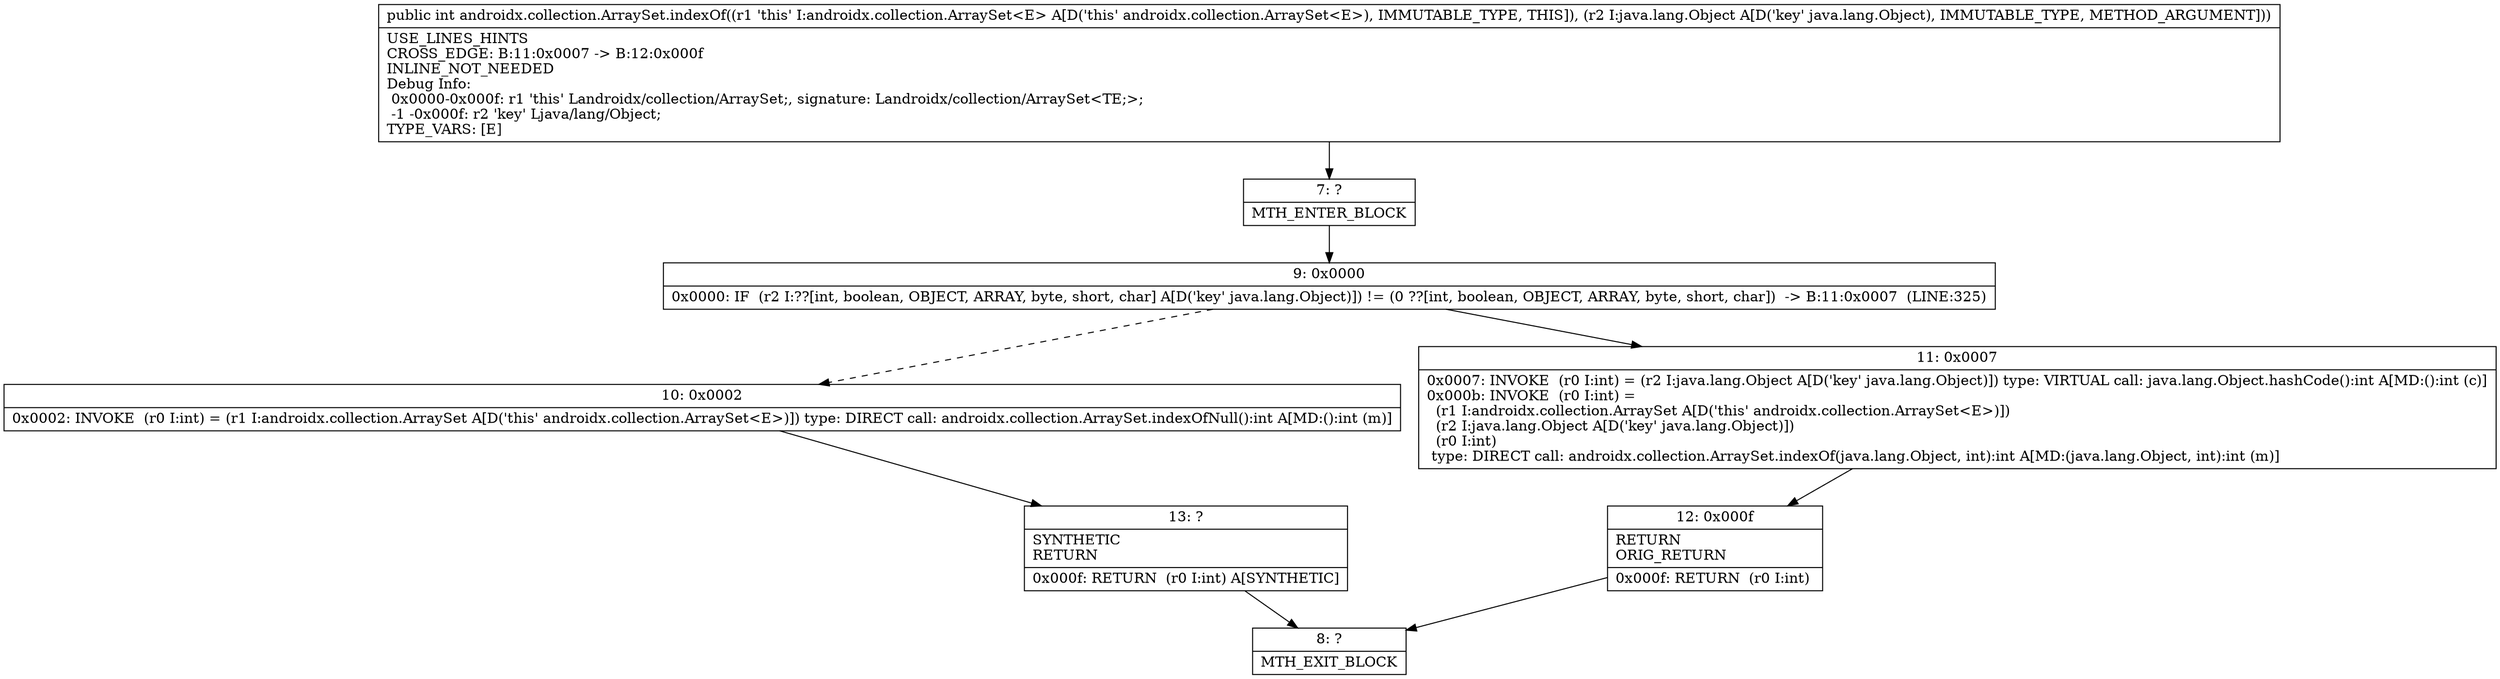 digraph "CFG forandroidx.collection.ArraySet.indexOf(Ljava\/lang\/Object;)I" {
Node_7 [shape=record,label="{7\:\ ?|MTH_ENTER_BLOCK\l}"];
Node_9 [shape=record,label="{9\:\ 0x0000|0x0000: IF  (r2 I:??[int, boolean, OBJECT, ARRAY, byte, short, char] A[D('key' java.lang.Object)]) != (0 ??[int, boolean, OBJECT, ARRAY, byte, short, char])  \-\> B:11:0x0007  (LINE:325)\l}"];
Node_10 [shape=record,label="{10\:\ 0x0002|0x0002: INVOKE  (r0 I:int) = (r1 I:androidx.collection.ArraySet A[D('this' androidx.collection.ArraySet\<E\>)]) type: DIRECT call: androidx.collection.ArraySet.indexOfNull():int A[MD:():int (m)]\l}"];
Node_13 [shape=record,label="{13\:\ ?|SYNTHETIC\lRETURN\l|0x000f: RETURN  (r0 I:int) A[SYNTHETIC]\l}"];
Node_8 [shape=record,label="{8\:\ ?|MTH_EXIT_BLOCK\l}"];
Node_11 [shape=record,label="{11\:\ 0x0007|0x0007: INVOKE  (r0 I:int) = (r2 I:java.lang.Object A[D('key' java.lang.Object)]) type: VIRTUAL call: java.lang.Object.hashCode():int A[MD:():int (c)]\l0x000b: INVOKE  (r0 I:int) = \l  (r1 I:androidx.collection.ArraySet A[D('this' androidx.collection.ArraySet\<E\>)])\l  (r2 I:java.lang.Object A[D('key' java.lang.Object)])\l  (r0 I:int)\l type: DIRECT call: androidx.collection.ArraySet.indexOf(java.lang.Object, int):int A[MD:(java.lang.Object, int):int (m)]\l}"];
Node_12 [shape=record,label="{12\:\ 0x000f|RETURN\lORIG_RETURN\l|0x000f: RETURN  (r0 I:int) \l}"];
MethodNode[shape=record,label="{public int androidx.collection.ArraySet.indexOf((r1 'this' I:androidx.collection.ArraySet\<E\> A[D('this' androidx.collection.ArraySet\<E\>), IMMUTABLE_TYPE, THIS]), (r2 I:java.lang.Object A[D('key' java.lang.Object), IMMUTABLE_TYPE, METHOD_ARGUMENT]))  | USE_LINES_HINTS\lCROSS_EDGE: B:11:0x0007 \-\> B:12:0x000f\lINLINE_NOT_NEEDED\lDebug Info:\l  0x0000\-0x000f: r1 'this' Landroidx\/collection\/ArraySet;, signature: Landroidx\/collection\/ArraySet\<TE;\>;\l  \-1 \-0x000f: r2 'key' Ljava\/lang\/Object;\lTYPE_VARS: [E]\l}"];
MethodNode -> Node_7;Node_7 -> Node_9;
Node_9 -> Node_10[style=dashed];
Node_9 -> Node_11;
Node_10 -> Node_13;
Node_13 -> Node_8;
Node_11 -> Node_12;
Node_12 -> Node_8;
}


